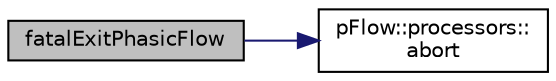 digraph "fatalExitPhasicFlow"
{
 // LATEX_PDF_SIZE
  edge [fontname="Helvetica",fontsize="10",labelfontname="Helvetica",labelfontsize="10"];
  node [fontname="Helvetica",fontsize="10",shape=record];
  rankdir="LR";
  Node1 [label="fatalExitPhasicFlow",height=0.2,width=0.4,color="black", fillcolor="grey75", style="filled", fontcolor="black",tooltip="Take actions to fatal exit phasicFlow."];
  Node1 -> Node2 [color="midnightblue",fontsize="10",style="solid",fontname="Helvetica"];
  Node2 [label="pFlow::processors::\labort",height=0.2,width=0.4,color="black", fillcolor="white", style="filled",URL="$classpFlow_1_1processors.html#ad8b9e957e282834e70d34149f0bd4cad",tooltip="Abort MPI run or regular run."];
}
